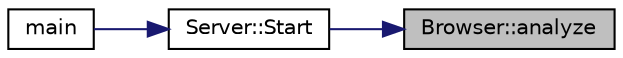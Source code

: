 digraph "Browser::analyze"
{
 // LATEX_PDF_SIZE
  edge [fontname="Helvetica",fontsize="10",labelfontname="Helvetica",labelfontsize="10"];
  node [fontname="Helvetica",fontsize="10",shape=record];
  rankdir="RL";
  Node1 [label="Browser::analyze",height=0.2,width=0.4,color="black", fillcolor="grey75", style="filled", fontcolor="black",tooltip="analyze if a string is inside other"];
  Node1 -> Node2 [dir="back",color="midnightblue",fontsize="10",style="solid"];
  Node2 [label="Server::Start",height=0.2,width=0.4,color="black", fillcolor="white", style="filled",URL="$classServer.html#acaea883b722927c7d8299a74447c8d1b",tooltip="Se encarga de levantar el servidor el cual estara acargo del el manejo de la memoria."];
  Node2 -> Node3 [dir="back",color="midnightblue",fontsize="10",style="solid"];
  Node3 [label="main",height=0.2,width=0.4,color="black", fillcolor="white", style="filled",URL="$main_8cpp.html#a0ddf1224851353fc92bfbff6f499fa97",tooltip=" "];
}

